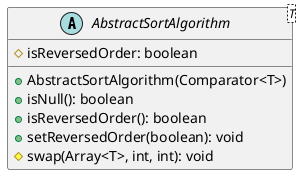 @startuml

    abstract class AbstractSortAlgorithm<T> {
        #isReversedOrder: boolean
        +AbstractSortAlgorithm(Comparator<T>)
        +isNull(): boolean
        +isReversedOrder(): boolean
        +setReversedOrder(boolean): void
        #swap(Array<T>, int, int): void
    }

@enduml
